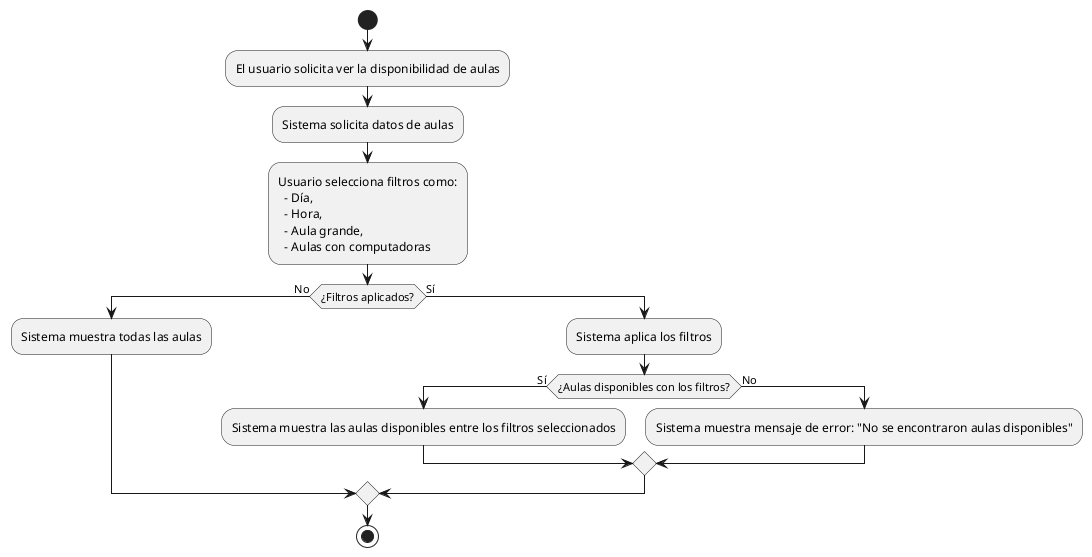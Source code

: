 @startuml
start
:El usuario solicita ver la disponibilidad de aulas;
:Sistema solicita datos de aulas;
  :Usuario selecciona filtros como:
    - Día,
    - Hora,
    - Aula grande,
    - Aulas con computadoras;
if (¿Filtros aplicados?) then (No)
  :Sistema muestra todas las aulas;
else (Sí)

  :Sistema aplica los filtros;
  if (¿Aulas disponibles con los filtros?) then (Sí)
    :Sistema muestra las aulas disponibles entre los filtros seleccionados;
  else (No)
    :Sistema muestra mensaje de error: "No se encontraron aulas disponibles";
  endif
endif
stop
@enduml